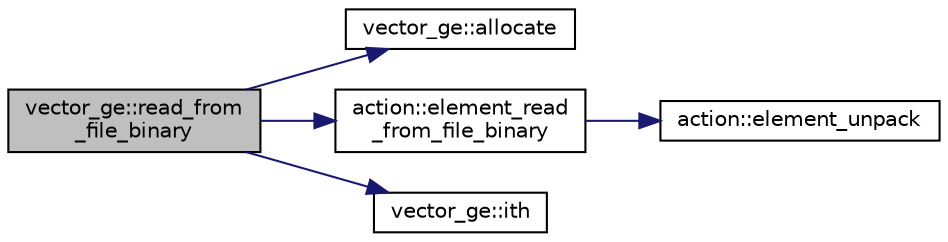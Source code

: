 digraph "vector_ge::read_from_file_binary"
{
  edge [fontname="Helvetica",fontsize="10",labelfontname="Helvetica",labelfontsize="10"];
  node [fontname="Helvetica",fontsize="10",shape=record];
  rankdir="LR";
  Node3667 [label="vector_ge::read_from\l_file_binary",height=0.2,width=0.4,color="black", fillcolor="grey75", style="filled", fontcolor="black"];
  Node3667 -> Node3668 [color="midnightblue",fontsize="10",style="solid",fontname="Helvetica"];
  Node3668 [label="vector_ge::allocate",height=0.2,width=0.4,color="black", fillcolor="white", style="filled",URL="$d4/d6e/classvector__ge.html#a35b062a9201b30f0a87bf87702d243ae"];
  Node3667 -> Node3669 [color="midnightblue",fontsize="10",style="solid",fontname="Helvetica"];
  Node3669 [label="action::element_read\l_from_file_binary",height=0.2,width=0.4,color="black", fillcolor="white", style="filled",URL="$d2/d86/classaction.html#abf2f35c0490a94c599c9472fb2c256eb"];
  Node3669 -> Node3670 [color="midnightblue",fontsize="10",style="solid",fontname="Helvetica"];
  Node3670 [label="action::element_unpack",height=0.2,width=0.4,color="black", fillcolor="white", style="filled",URL="$d2/d86/classaction.html#a02107279a3bdcf054008bd180dfaef10"];
  Node3667 -> Node3671 [color="midnightblue",fontsize="10",style="solid",fontname="Helvetica"];
  Node3671 [label="vector_ge::ith",height=0.2,width=0.4,color="black", fillcolor="white", style="filled",URL="$d4/d6e/classvector__ge.html#a1ff002e8b746a9beb119d57dcd4a15ff"];
}
